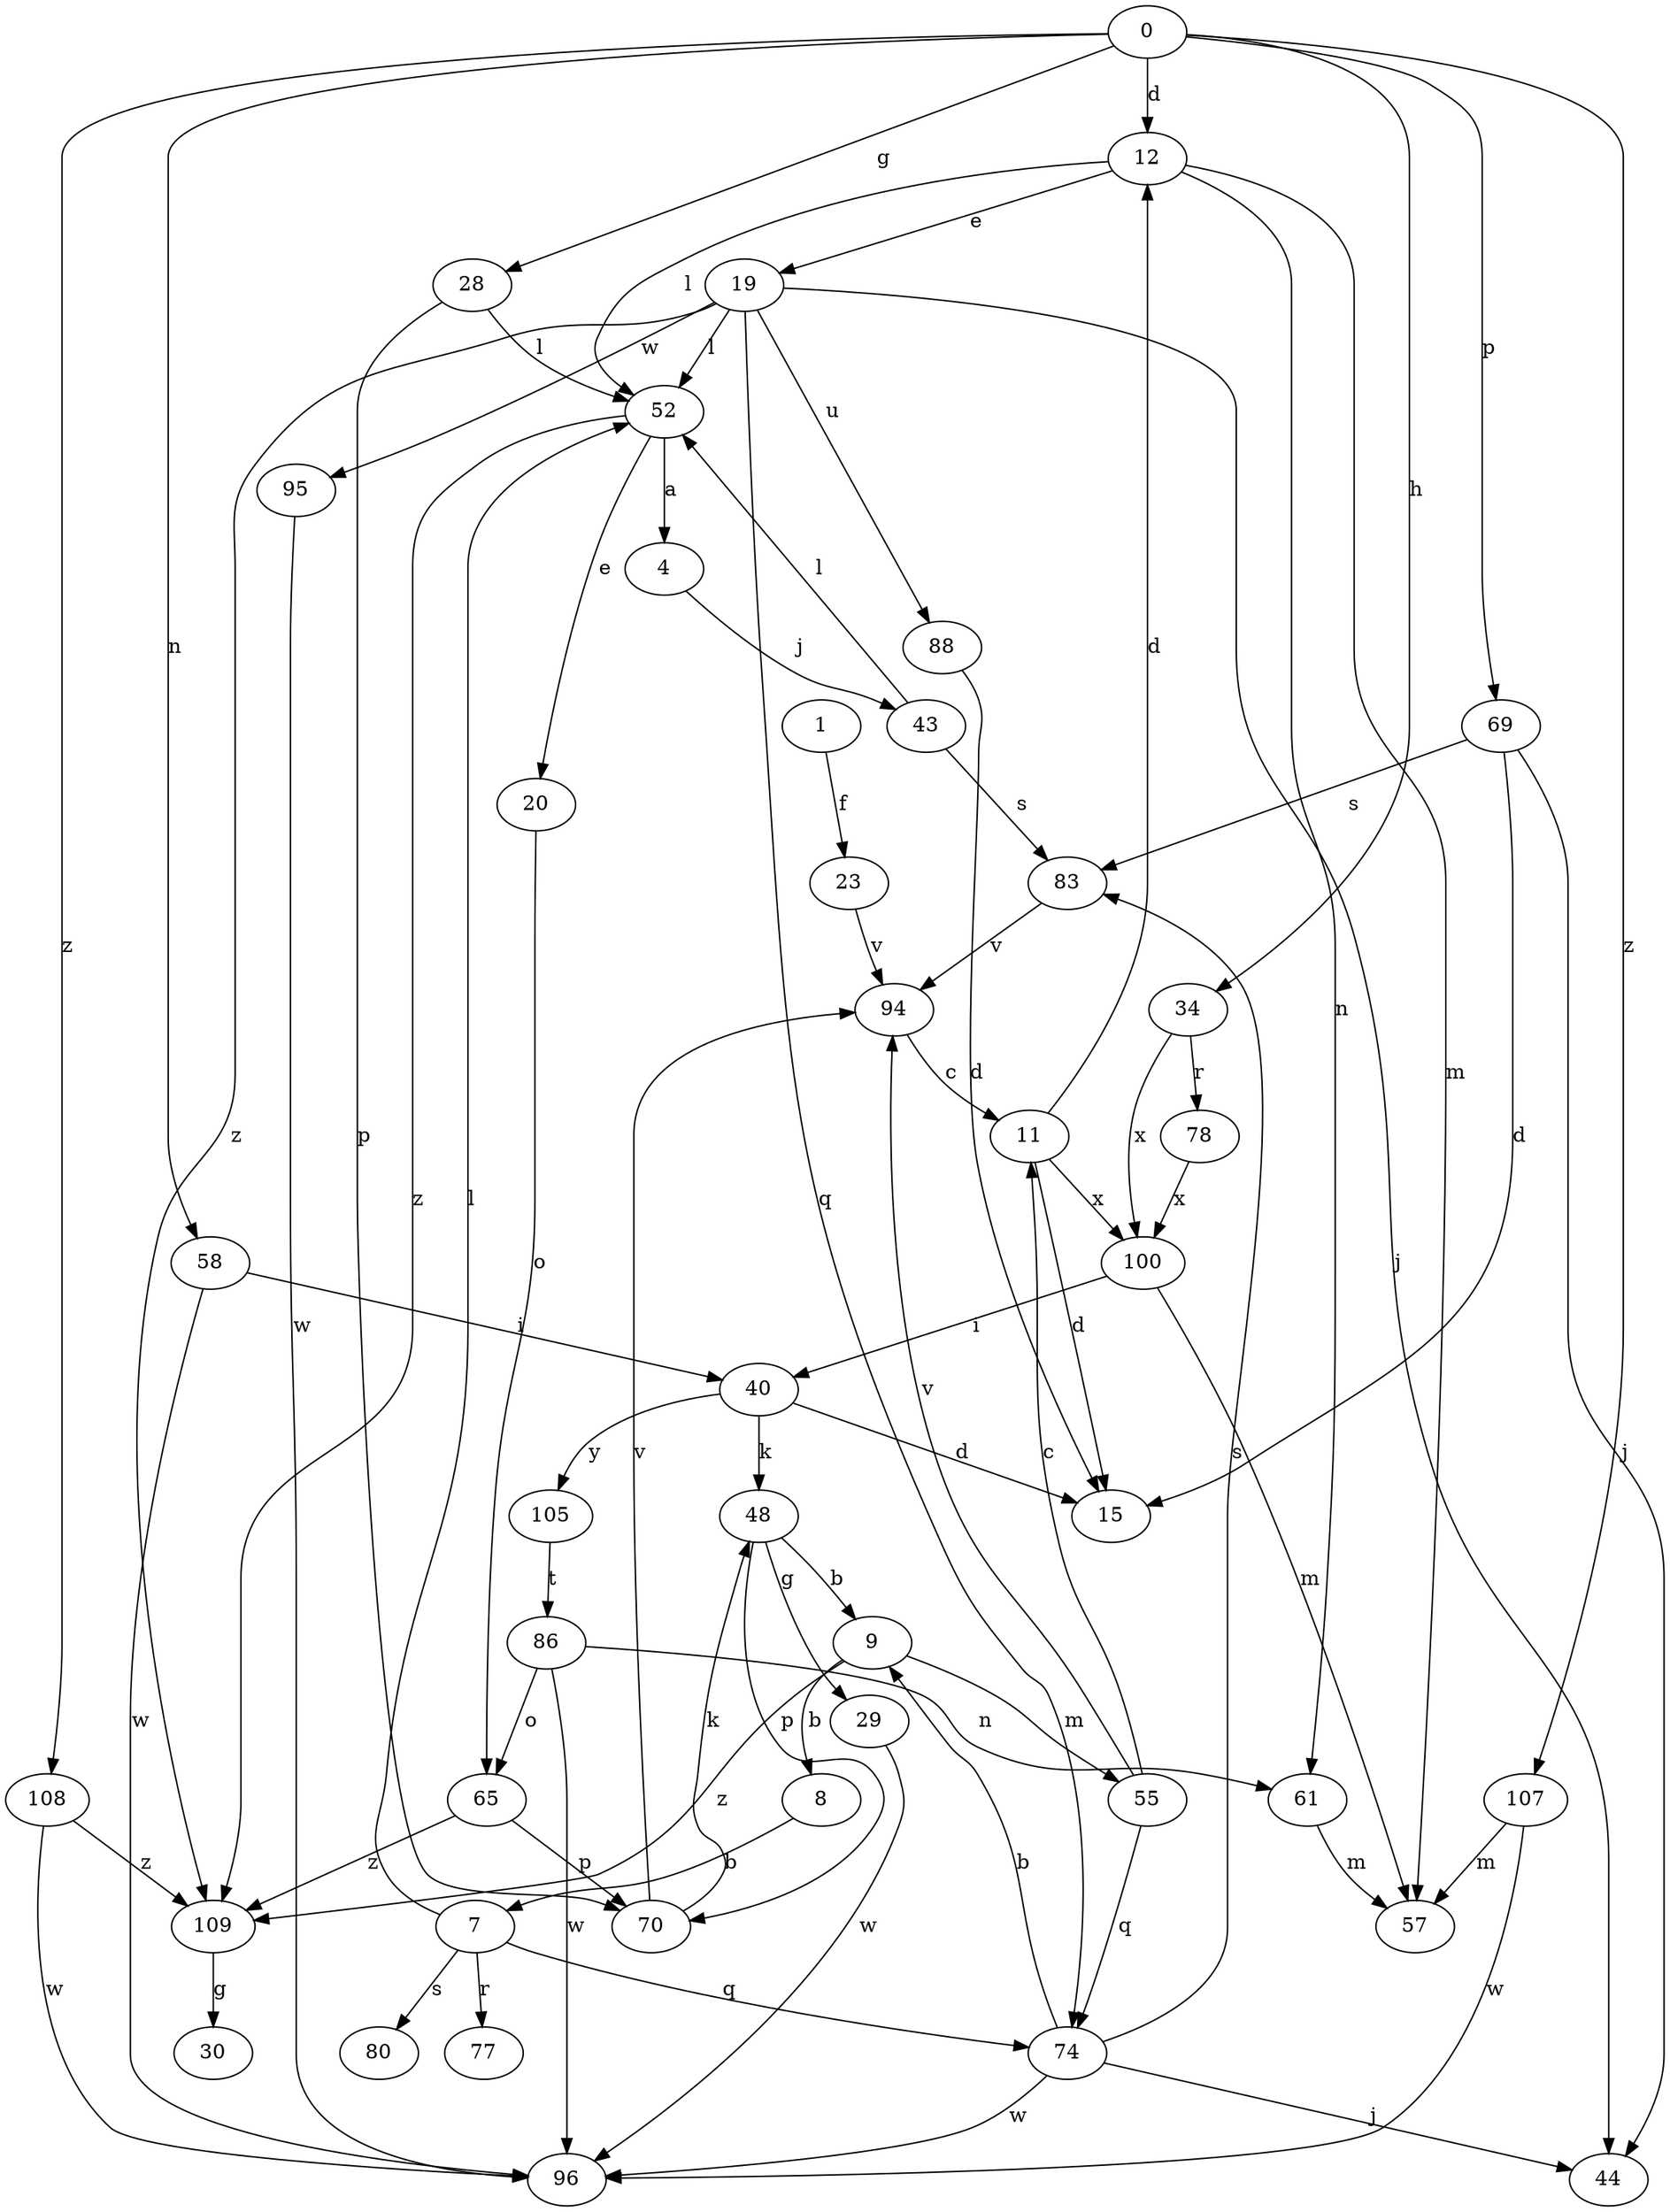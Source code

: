 strict digraph  {
0;
1;
4;
7;
8;
9;
11;
12;
15;
19;
20;
23;
28;
29;
30;
34;
40;
43;
44;
48;
52;
55;
57;
58;
61;
65;
69;
70;
74;
77;
78;
80;
83;
86;
88;
94;
95;
96;
100;
105;
107;
108;
109;
0 -> 12  [label=d];
0 -> 28  [label=g];
0 -> 34  [label=h];
0 -> 58  [label=n];
0 -> 69  [label=p];
0 -> 107  [label=z];
0 -> 108  [label=z];
1 -> 23  [label=f];
4 -> 43  [label=j];
7 -> 52  [label=l];
7 -> 74  [label=q];
7 -> 77  [label=r];
7 -> 80  [label=s];
8 -> 7  [label=b];
9 -> 8  [label=b];
9 -> 55  [label=m];
9 -> 109  [label=z];
11 -> 12  [label=d];
11 -> 15  [label=d];
11 -> 100  [label=x];
12 -> 19  [label=e];
12 -> 52  [label=l];
12 -> 57  [label=m];
12 -> 61  [label=n];
19 -> 44  [label=j];
19 -> 52  [label=l];
19 -> 74  [label=q];
19 -> 88  [label=u];
19 -> 95  [label=w];
19 -> 109  [label=z];
20 -> 65  [label=o];
23 -> 94  [label=v];
28 -> 52  [label=l];
28 -> 70  [label=p];
29 -> 96  [label=w];
34 -> 78  [label=r];
34 -> 100  [label=x];
40 -> 15  [label=d];
40 -> 48  [label=k];
40 -> 105  [label=y];
43 -> 52  [label=l];
43 -> 83  [label=s];
48 -> 9  [label=b];
48 -> 29  [label=g];
48 -> 70  [label=p];
52 -> 4  [label=a];
52 -> 20  [label=e];
52 -> 109  [label=z];
55 -> 11  [label=c];
55 -> 74  [label=q];
55 -> 94  [label=v];
58 -> 40  [label=i];
58 -> 96  [label=w];
61 -> 57  [label=m];
65 -> 70  [label=p];
65 -> 109  [label=z];
69 -> 15  [label=d];
69 -> 44  [label=j];
69 -> 83  [label=s];
70 -> 48  [label=k];
70 -> 94  [label=v];
74 -> 9  [label=b];
74 -> 44  [label=j];
74 -> 83  [label=s];
74 -> 96  [label=w];
78 -> 100  [label=x];
83 -> 94  [label=v];
86 -> 61  [label=n];
86 -> 65  [label=o];
86 -> 96  [label=w];
88 -> 15  [label=d];
94 -> 11  [label=c];
95 -> 96  [label=w];
100 -> 40  [label=i];
100 -> 57  [label=m];
105 -> 86  [label=t];
107 -> 57  [label=m];
107 -> 96  [label=w];
108 -> 96  [label=w];
108 -> 109  [label=z];
109 -> 30  [label=g];
}
